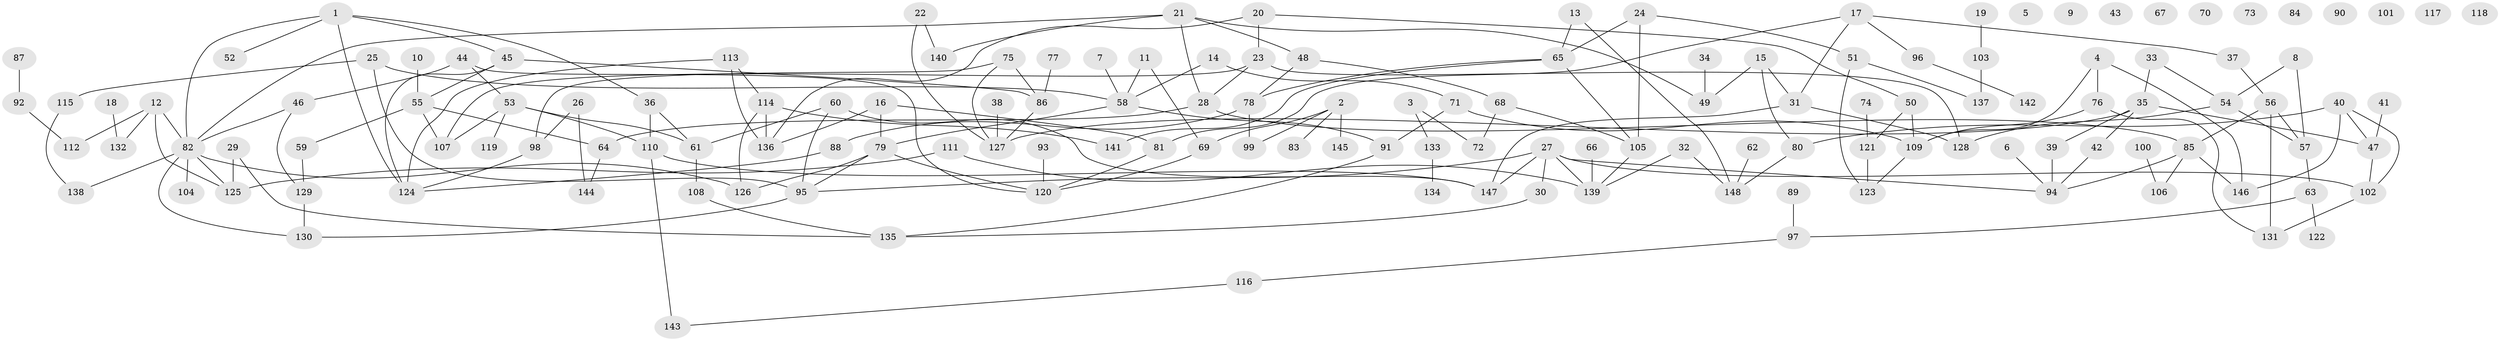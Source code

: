 // coarse degree distribution, {10: 0.022727272727272728, 4: 0.09090909090909091, 2: 0.1590909090909091, 3: 0.19318181818181818, 0: 0.125, 1: 0.2159090909090909, 5: 0.09090909090909091, 7: 0.045454545454545456, 6: 0.03409090909090909, 11: 0.011363636363636364, 9: 0.011363636363636364}
// Generated by graph-tools (version 1.1) at 2025/16/03/04/25 18:16:45]
// undirected, 148 vertices, 197 edges
graph export_dot {
graph [start="1"]
  node [color=gray90,style=filled];
  1;
  2;
  3;
  4;
  5;
  6;
  7;
  8;
  9;
  10;
  11;
  12;
  13;
  14;
  15;
  16;
  17;
  18;
  19;
  20;
  21;
  22;
  23;
  24;
  25;
  26;
  27;
  28;
  29;
  30;
  31;
  32;
  33;
  34;
  35;
  36;
  37;
  38;
  39;
  40;
  41;
  42;
  43;
  44;
  45;
  46;
  47;
  48;
  49;
  50;
  51;
  52;
  53;
  54;
  55;
  56;
  57;
  58;
  59;
  60;
  61;
  62;
  63;
  64;
  65;
  66;
  67;
  68;
  69;
  70;
  71;
  72;
  73;
  74;
  75;
  76;
  77;
  78;
  79;
  80;
  81;
  82;
  83;
  84;
  85;
  86;
  87;
  88;
  89;
  90;
  91;
  92;
  93;
  94;
  95;
  96;
  97;
  98;
  99;
  100;
  101;
  102;
  103;
  104;
  105;
  106;
  107;
  108;
  109;
  110;
  111;
  112;
  113;
  114;
  115;
  116;
  117;
  118;
  119;
  120;
  121;
  122;
  123;
  124;
  125;
  126;
  127;
  128;
  129;
  130;
  131;
  132;
  133;
  134;
  135;
  136;
  137;
  138;
  139;
  140;
  141;
  142;
  143;
  144;
  145;
  146;
  147;
  148;
  1 -- 36;
  1 -- 45;
  1 -- 52;
  1 -- 82;
  1 -- 124;
  2 -- 69;
  2 -- 83;
  2 -- 99;
  2 -- 145;
  3 -- 72;
  3 -- 133;
  4 -- 76;
  4 -- 109;
  4 -- 146;
  6 -- 94;
  7 -- 58;
  8 -- 54;
  8 -- 57;
  10 -- 55;
  11 -- 58;
  11 -- 69;
  12 -- 82;
  12 -- 112;
  12 -- 125;
  12 -- 132;
  13 -- 65;
  13 -- 148;
  14 -- 58;
  14 -- 71;
  15 -- 31;
  15 -- 49;
  15 -- 80;
  16 -- 79;
  16 -- 81;
  16 -- 136;
  17 -- 31;
  17 -- 37;
  17 -- 81;
  17 -- 96;
  18 -- 132;
  19 -- 103;
  20 -- 23;
  20 -- 50;
  20 -- 136;
  21 -- 28;
  21 -- 48;
  21 -- 49;
  21 -- 82;
  21 -- 140;
  22 -- 127;
  22 -- 140;
  23 -- 28;
  23 -- 107;
  23 -- 128;
  24 -- 51;
  24 -- 65;
  24 -- 105;
  25 -- 58;
  25 -- 95;
  25 -- 115;
  26 -- 98;
  26 -- 144;
  27 -- 30;
  27 -- 94;
  27 -- 95;
  27 -- 102;
  27 -- 139;
  27 -- 147;
  28 -- 64;
  28 -- 85;
  29 -- 125;
  29 -- 135;
  30 -- 135;
  31 -- 128;
  31 -- 147;
  32 -- 139;
  32 -- 148;
  33 -- 35;
  33 -- 54;
  34 -- 49;
  35 -- 39;
  35 -- 42;
  35 -- 47;
  35 -- 127;
  36 -- 61;
  36 -- 110;
  37 -- 56;
  38 -- 127;
  39 -- 94;
  40 -- 47;
  40 -- 80;
  40 -- 102;
  40 -- 146;
  41 -- 47;
  42 -- 94;
  44 -- 46;
  44 -- 53;
  44 -- 120;
  45 -- 55;
  45 -- 86;
  45 -- 124;
  46 -- 82;
  46 -- 129;
  47 -- 102;
  48 -- 68;
  48 -- 78;
  50 -- 109;
  50 -- 121;
  51 -- 123;
  51 -- 137;
  53 -- 61;
  53 -- 107;
  53 -- 110;
  53 -- 119;
  54 -- 57;
  54 -- 128;
  55 -- 59;
  55 -- 64;
  55 -- 107;
  56 -- 57;
  56 -- 85;
  56 -- 131;
  57 -- 63;
  58 -- 79;
  58 -- 91;
  59 -- 129;
  60 -- 61;
  60 -- 95;
  60 -- 147;
  61 -- 108;
  62 -- 148;
  63 -- 97;
  63 -- 122;
  64 -- 144;
  65 -- 78;
  65 -- 105;
  65 -- 141;
  66 -- 139;
  68 -- 72;
  68 -- 105;
  69 -- 120;
  71 -- 91;
  71 -- 109;
  74 -- 121;
  75 -- 86;
  75 -- 98;
  75 -- 127;
  76 -- 109;
  76 -- 131;
  77 -- 86;
  78 -- 88;
  78 -- 99;
  79 -- 95;
  79 -- 120;
  79 -- 126;
  80 -- 148;
  81 -- 120;
  82 -- 104;
  82 -- 125;
  82 -- 126;
  82 -- 130;
  82 -- 138;
  85 -- 94;
  85 -- 106;
  85 -- 146;
  86 -- 127;
  87 -- 92;
  88 -- 124;
  89 -- 97;
  91 -- 135;
  92 -- 112;
  93 -- 120;
  95 -- 130;
  96 -- 142;
  97 -- 116;
  98 -- 124;
  100 -- 106;
  102 -- 131;
  103 -- 137;
  105 -- 139;
  108 -- 135;
  109 -- 123;
  110 -- 143;
  110 -- 147;
  111 -- 125;
  111 -- 139;
  113 -- 114;
  113 -- 124;
  113 -- 136;
  114 -- 126;
  114 -- 136;
  114 -- 141;
  115 -- 138;
  116 -- 143;
  121 -- 123;
  129 -- 130;
  133 -- 134;
}
